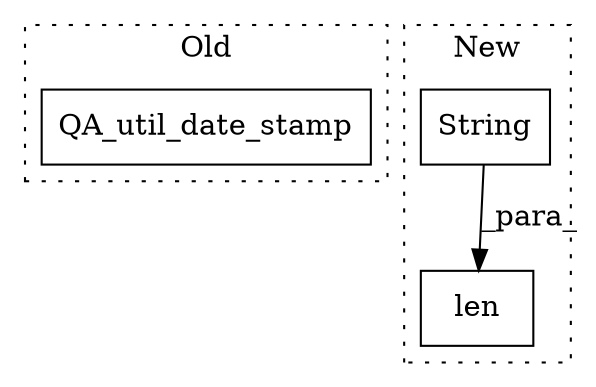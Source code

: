 digraph G {
subgraph cluster0 {
1 [label="QA_util_date_stamp" a="32" s="533,564" l="19,1" shape="box"];
label = "Old";
style="dotted";
}
subgraph cluster1 {
2 [label="String" a="32" s="346,357" l="7,1" shape="box"];
3 [label="len" a="32" s="524,537" l="4,1" shape="box"];
label = "New";
style="dotted";
}
2 -> 3 [label="_para_"];
}